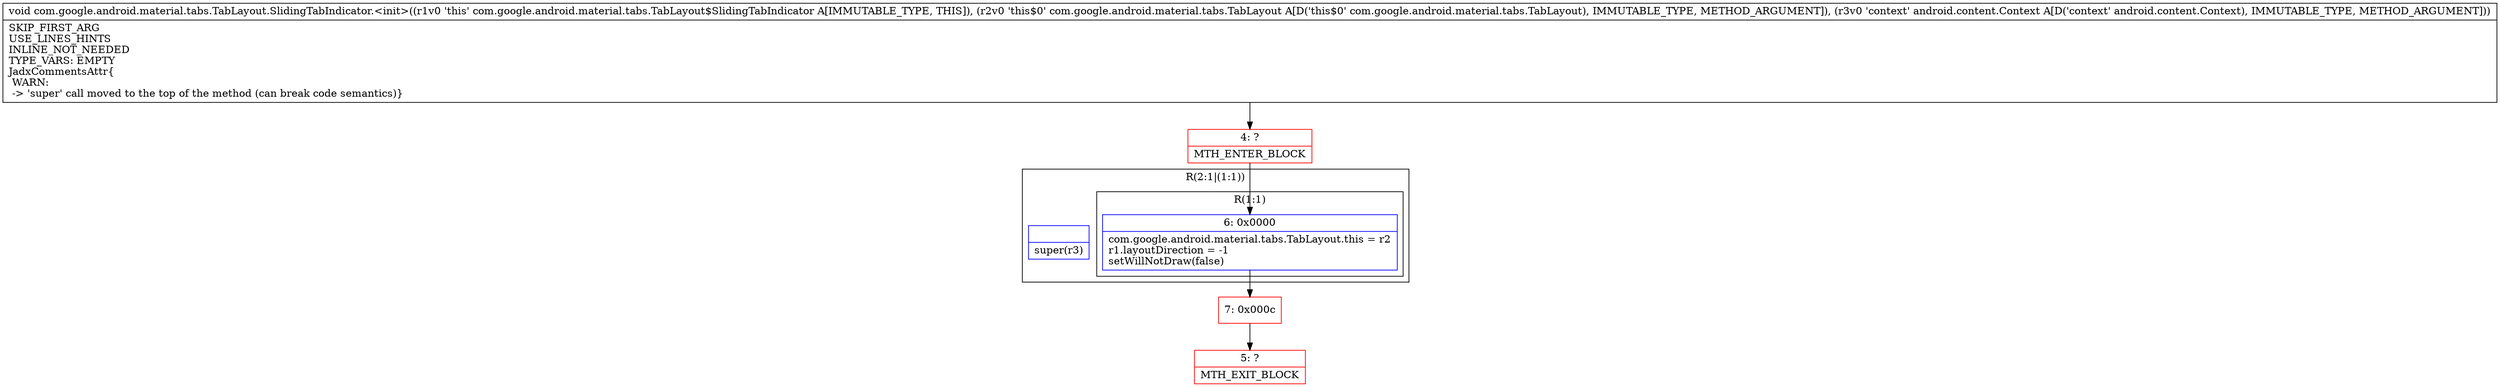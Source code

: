 digraph "CFG forcom.google.android.material.tabs.TabLayout.SlidingTabIndicator.\<init\>(Lcom\/google\/android\/material\/tabs\/TabLayout;Landroid\/content\/Context;)V" {
subgraph cluster_Region_186260637 {
label = "R(2:1|(1:1))";
node [shape=record,color=blue];
Node_InsnContainer_1145679614 [shape=record,label="{|super(r3)\l}"];
subgraph cluster_Region_1504600220 {
label = "R(1:1)";
node [shape=record,color=blue];
Node_6 [shape=record,label="{6\:\ 0x0000|com.google.android.material.tabs.TabLayout.this = r2\lr1.layoutDirection = \-1\lsetWillNotDraw(false)\l}"];
}
}
Node_4 [shape=record,color=red,label="{4\:\ ?|MTH_ENTER_BLOCK\l}"];
Node_7 [shape=record,color=red,label="{7\:\ 0x000c}"];
Node_5 [shape=record,color=red,label="{5\:\ ?|MTH_EXIT_BLOCK\l}"];
MethodNode[shape=record,label="{void com.google.android.material.tabs.TabLayout.SlidingTabIndicator.\<init\>((r1v0 'this' com.google.android.material.tabs.TabLayout$SlidingTabIndicator A[IMMUTABLE_TYPE, THIS]), (r2v0 'this$0' com.google.android.material.tabs.TabLayout A[D('this$0' com.google.android.material.tabs.TabLayout), IMMUTABLE_TYPE, METHOD_ARGUMENT]), (r3v0 'context' android.content.Context A[D('context' android.content.Context), IMMUTABLE_TYPE, METHOD_ARGUMENT]))  | SKIP_FIRST_ARG\lUSE_LINES_HINTS\lINLINE_NOT_NEEDED\lTYPE_VARS: EMPTY\lJadxCommentsAttr\{\l WARN: \l \-\> 'super' call moved to the top of the method (can break code semantics)\}\l}"];
MethodNode -> Node_4;Node_6 -> Node_7;
Node_4 -> Node_6;
Node_7 -> Node_5;
}

